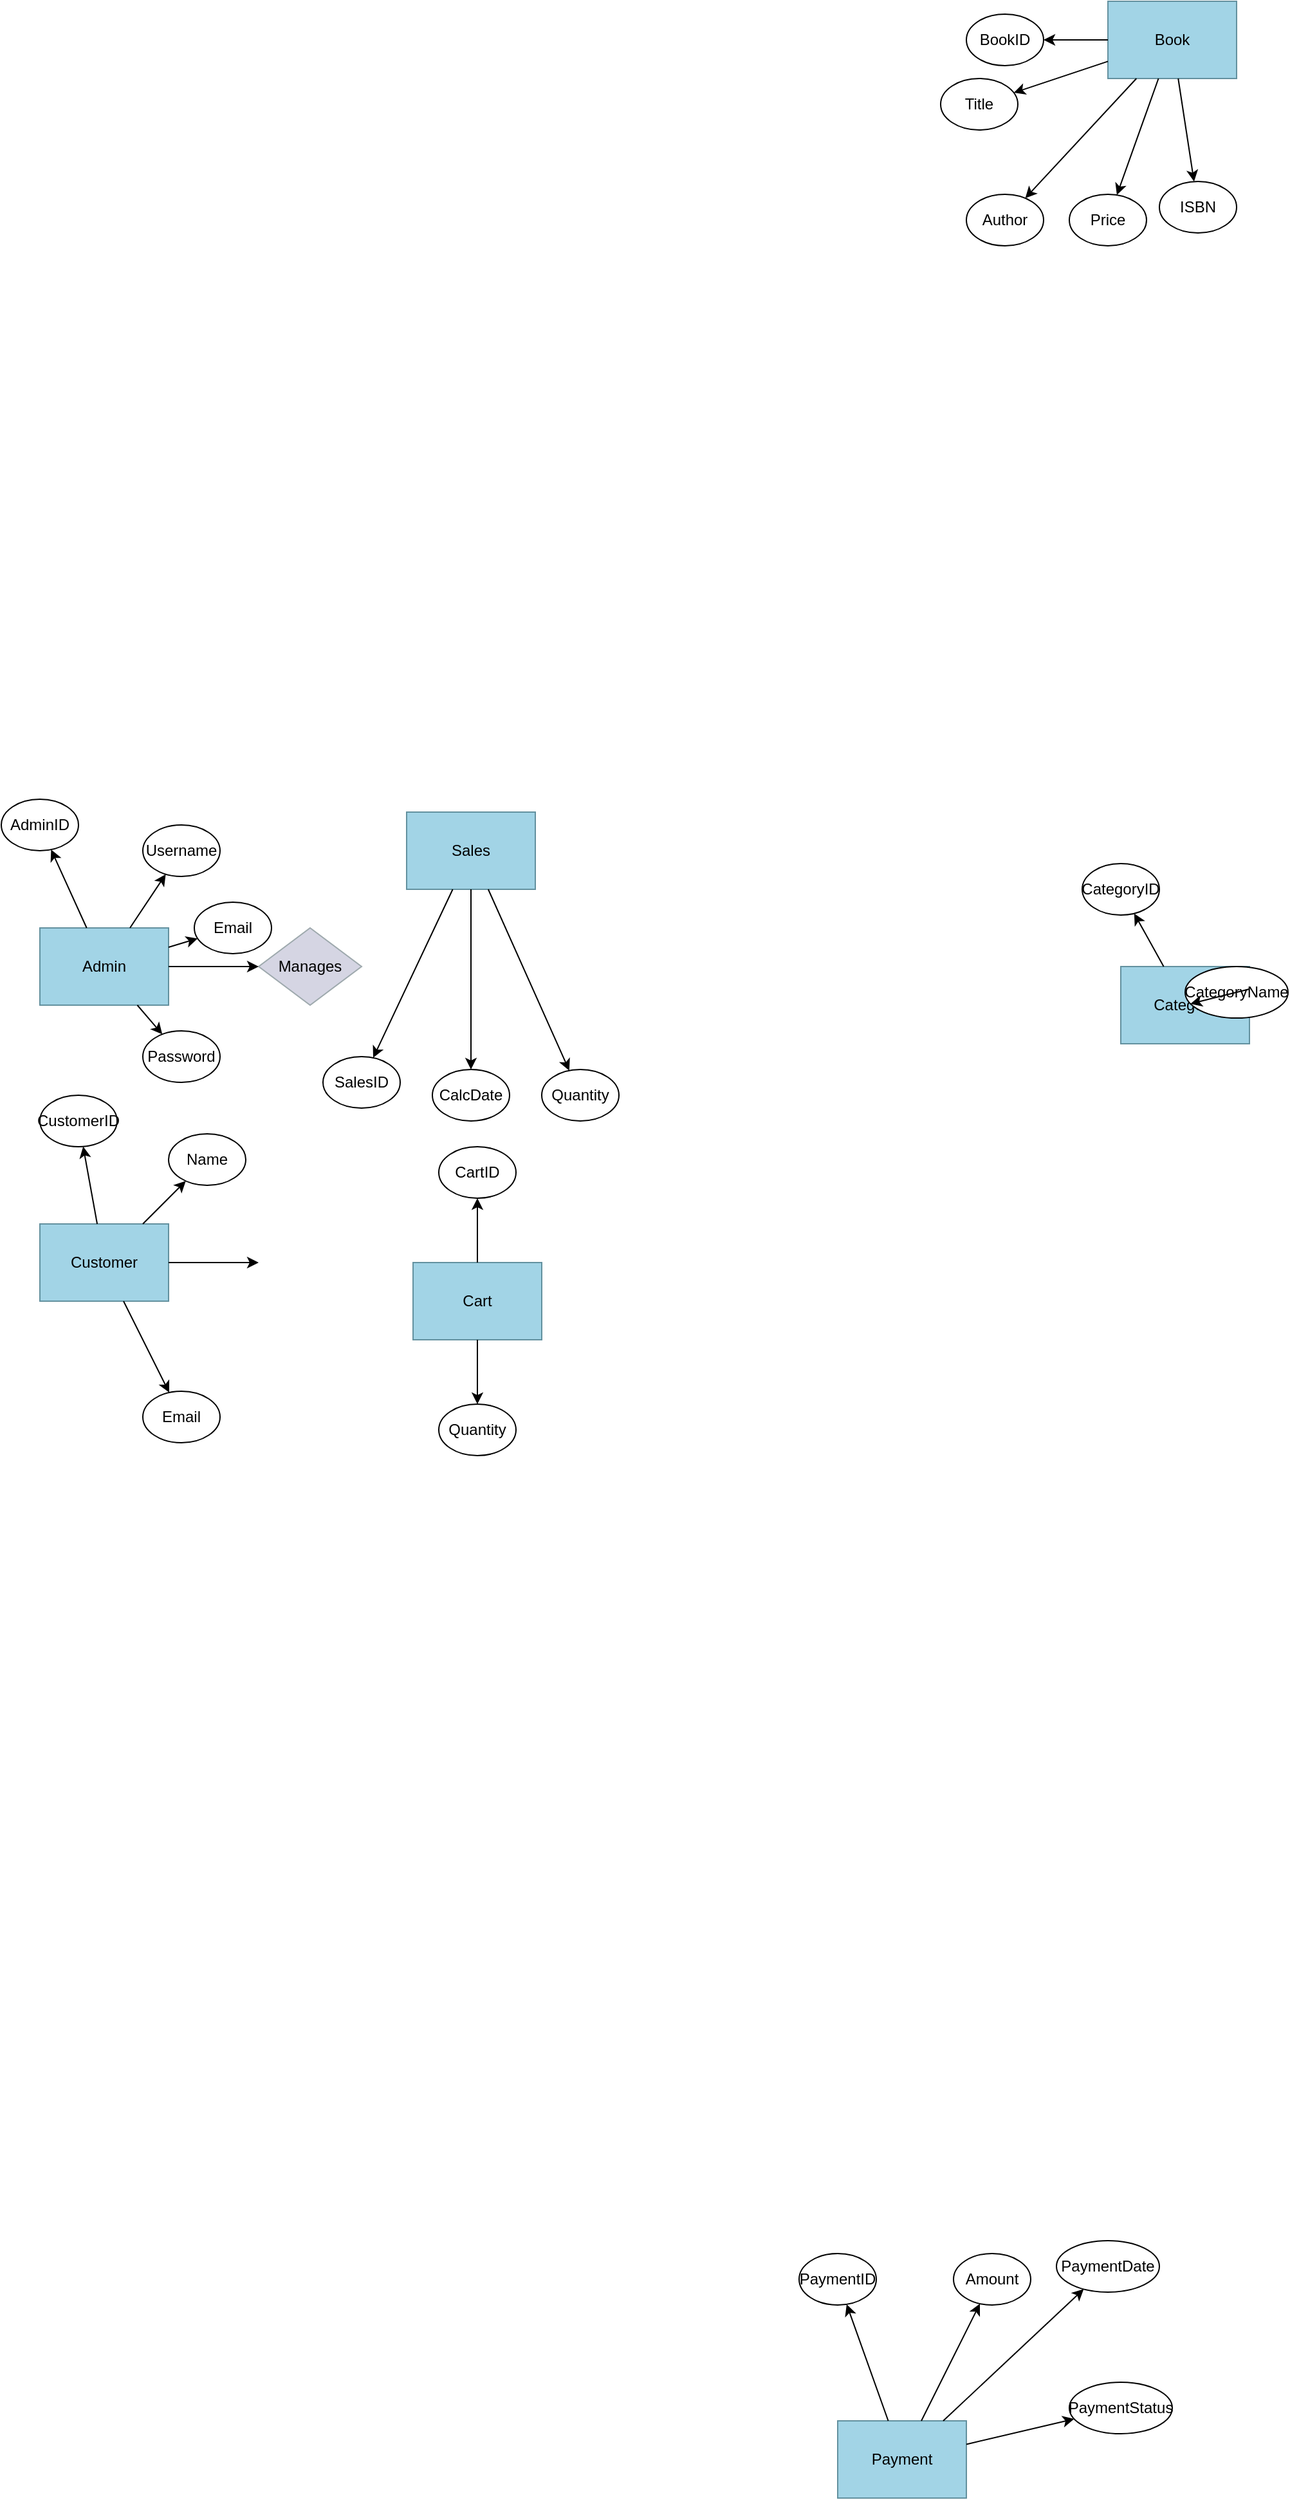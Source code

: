 <mxfile version="26.0.3">
  <diagram name="Page-1" id="2v3cK4fD7Jv4Vw0qW9uX">
    <mxGraphModel dx="1181" dy="1546" grid="1" gridSize="10" guides="1" tooltips="1" connect="1" arrows="1" fold="1" page="0" pageScale="1" pageWidth="850" pageHeight="1100" math="0" shadow="0">
      <root>
        <mxCell id="0" />
        <mxCell id="1" parent="0" />
        <mxCell id="Admin" value="Admin" style="rounded=0;whiteSpace=wrap;html=1;fillColor=#a2d4e6;strokeColor=#63919f;" parent="1" vertex="1">
          <mxGeometry x="60" y="170" width="100" height="60" as="geometry" />
        </mxCell>
        <mxCell id="AdminID" value="AdminID" style="ellipse;whiteSpace=wrap;html=1;" parent="1" vertex="1">
          <mxGeometry x="30" y="70" width="60" height="40" as="geometry" />
        </mxCell>
        <mxCell id="Admin_to_AdminID" parent="1" source="Admin" target="AdminID" edge="1">
          <mxGeometry relative="1" as="geometry" />
        </mxCell>
        <mxCell id="AdminUsername" value="Username" style="ellipse;whiteSpace=wrap;html=1;" parent="1" vertex="1">
          <mxGeometry x="140" y="90" width="60" height="40" as="geometry" />
        </mxCell>
        <mxCell id="Admin_to_AdminUsername" parent="1" source="Admin" target="AdminUsername" edge="1">
          <mxGeometry relative="1" as="geometry" />
        </mxCell>
        <mxCell id="AdminEmail" value="Email" style="ellipse;whiteSpace=wrap;html=1;" parent="1" vertex="1">
          <mxGeometry x="180" y="150" width="60" height="40" as="geometry" />
        </mxCell>
        <mxCell id="Admin_to_AdminEmail" parent="1" source="Admin" target="AdminEmail" edge="1">
          <mxGeometry relative="1" as="geometry" />
        </mxCell>
        <mxCell id="AdminPassword" value="Password" style="ellipse;whiteSpace=wrap;html=1;" parent="1" vertex="1">
          <mxGeometry x="140" y="250" width="60" height="40" as="geometry" />
        </mxCell>
        <mxCell id="Admin_to_AdminPassword" parent="1" source="Admin" target="AdminPassword" edge="1">
          <mxGeometry relative="1" as="geometry" />
        </mxCell>
        <mxCell id="Manages" value="Manages" style="rhombus;whiteSpace=wrap;html=1;fillColor=#d5d5e3;strokeColor=#9ea9ad;" parent="1" vertex="1">
          <mxGeometry x="230" y="170" width="80" height="60" as="geometry" />
        </mxCell>
        <mxCell id="Admin_to_Manages" parent="1" source="Admin" target="Manages" edge="1">
          <mxGeometry x="0.372" relative="1" as="geometry">
            <mxPoint x="161" y="200" as="sourcePoint" />
            <mxPoint x="200" y="200" as="targetPoint" />
            <Array as="points">
              <mxPoint x="210" y="200" />
            </Array>
            <mxPoint as="offset" />
          </mxGeometry>
        </mxCell>
        <mxCell id="Sales" value="Sales" style="rounded=0;whiteSpace=wrap;html=1;fillColor=#a2d4e6;strokeColor=#63919f;" parent="1" vertex="1">
          <mxGeometry x="345" y="80" width="100" height="60" as="geometry" />
        </mxCell>
        <mxCell id="SalesID" value="SalesID" style="ellipse;whiteSpace=wrap;html=1;" parent="1" vertex="1">
          <mxGeometry x="280" y="270" width="60" height="40" as="geometry" />
        </mxCell>
        <mxCell id="Sales_to_SalesID" parent="1" source="Sales" target="SalesID" edge="1">
          <mxGeometry relative="1" as="geometry" />
        </mxCell>
        <mxCell id="SalesQuantity" value="Quantity" style="ellipse;whiteSpace=wrap;html=1;" parent="1" vertex="1">
          <mxGeometry x="450" y="280" width="60" height="40" as="geometry" />
        </mxCell>
        <mxCell id="Sales_to_SalesQuantity" parent="1" source="Sales" target="SalesQuantity" edge="1">
          <mxGeometry relative="1" as="geometry" />
        </mxCell>
        <mxCell id="CalcDate" value="CalcDate" style="ellipse;whiteSpace=wrap;html=1;" parent="1" vertex="1">
          <mxGeometry x="365" y="280" width="60" height="40" as="geometry" />
        </mxCell>
        <mxCell id="Sales_to_CalcDate" parent="1" source="Sales" target="CalcDate" edge="1">
          <mxGeometry relative="1" as="geometry" />
        </mxCell>
        <mxCell id="Category" value="Category" style="rounded=0;whiteSpace=wrap;html=1;fillColor=#a2d4e6;strokeColor=#63919f;" parent="1" vertex="1">
          <mxGeometry x="900" y="200" width="100" height="60" as="geometry" />
        </mxCell>
        <mxCell id="CategoryID" value="CategoryID" style="ellipse;whiteSpace=wrap;html=1;" parent="1" vertex="1">
          <mxGeometry x="870" y="120" width="60" height="40" as="geometry" />
        </mxCell>
        <mxCell id="Category_to_CategoryID" parent="1" source="Category" target="CategoryID" edge="1">
          <mxGeometry relative="1" as="geometry" />
        </mxCell>
        <mxCell id="CategoryName" value="CategoryName" style="ellipse;whiteSpace=wrap;html=1;" parent="1" vertex="1">
          <mxGeometry x="950" y="200" width="80" height="40" as="geometry" />
        </mxCell>
        <mxCell id="Category_to_CategoryName" parent="1" source="Category" target="CategoryName" edge="1">
          <mxGeometry relative="1" as="geometry" />
        </mxCell>
        <mxCell id="Customer" value="Customer" style="rounded=0;whiteSpace=wrap;html=1;fillColor=#a2d4e6;strokeColor=#63919f;" parent="1" vertex="1">
          <mxGeometry x="60" y="400" width="100" height="60" as="geometry" />
        </mxCell>
        <mxCell id="CustomerID" value="CustomerID" style="ellipse;whiteSpace=wrap;html=1;" parent="1" vertex="1">
          <mxGeometry x="60" y="300" width="60" height="40" as="geometry" />
        </mxCell>
        <mxCell id="Customer_to_CustomerID" parent="1" source="Customer" target="CustomerID" edge="1">
          <mxGeometry relative="1" as="geometry" />
        </mxCell>
        <mxCell id="CustomerName" value="Name" style="ellipse;whiteSpace=wrap;html=1;" parent="1" vertex="1">
          <mxGeometry x="160" y="330" width="60" height="40" as="geometry" />
        </mxCell>
        <mxCell id="Customer_to_CustomerName" parent="1" source="Customer" target="CustomerName" edge="1">
          <mxGeometry relative="1" as="geometry" />
        </mxCell>
        <mxCell id="CustomerEmail" value="Email" style="ellipse;whiteSpace=wrap;html=1;" parent="1" vertex="1">
          <mxGeometry x="140" y="530" width="60" height="40" as="geometry" />
        </mxCell>
        <mxCell id="Customer_to_CustomerEmail" parent="1" source="Customer" target="CustomerEmail" edge="1">
          <mxGeometry relative="1" as="geometry" />
        </mxCell>
        <mxCell id="Customer_to_Has" parent="1" source="Customer" edge="1">
          <mxGeometry relative="1" as="geometry">
            <mxPoint x="230" y="430" as="targetPoint" />
          </mxGeometry>
        </mxCell>
        <mxCell id="Cart" value="Cart" style="rounded=0;whiteSpace=wrap;html=1;fillColor=#a2d4e6;strokeColor=#63919f;" parent="1" vertex="1">
          <mxGeometry x="350" y="430" width="100" height="60" as="geometry" />
        </mxCell>
        <mxCell id="CartID" value="CartID" style="ellipse;whiteSpace=wrap;html=1;" parent="1" vertex="1">
          <mxGeometry x="370" y="340" width="60" height="40" as="geometry" />
        </mxCell>
        <mxCell id="Cart_to_CartID" parent="1" source="Cart" target="CartID" edge="1">
          <mxGeometry relative="1" as="geometry" />
        </mxCell>
        <mxCell id="CartQuantity" value="Quantity" style="ellipse;whiteSpace=wrap;html=1;" parent="1" vertex="1">
          <mxGeometry x="370" y="540" width="60" height="40" as="geometry" />
        </mxCell>
        <mxCell id="Cart_to_CartQuantity" parent="1" source="Cart" target="CartQuantity" edge="1">
          <mxGeometry relative="1" as="geometry" />
        </mxCell>
        <mxCell id="5gofg_rC1kgmEp9FKNQV-17" value="Book" style="rounded=0;whiteSpace=wrap;html=1;fillColor=#a2d4e6;strokeColor=#63919f;" vertex="1" parent="1">
          <mxGeometry x="890" y="-550" width="100" height="60" as="geometry" />
        </mxCell>
        <mxCell id="5gofg_rC1kgmEp9FKNQV-18" value="BookID" style="ellipse;whiteSpace=wrap;html=1;" vertex="1" parent="1">
          <mxGeometry x="780" y="-540" width="60" height="40" as="geometry" />
        </mxCell>
        <mxCell id="5gofg_rC1kgmEp9FKNQV-19" edge="1" parent="1" source="5gofg_rC1kgmEp9FKNQV-17" target="5gofg_rC1kgmEp9FKNQV-18">
          <mxGeometry relative="1" as="geometry" />
        </mxCell>
        <mxCell id="5gofg_rC1kgmEp9FKNQV-20" value="Title" style="ellipse;whiteSpace=wrap;html=1;" vertex="1" parent="1">
          <mxGeometry x="760" y="-490" width="60" height="40" as="geometry" />
        </mxCell>
        <mxCell id="5gofg_rC1kgmEp9FKNQV-21" edge="1" parent="1" source="5gofg_rC1kgmEp9FKNQV-17" target="5gofg_rC1kgmEp9FKNQV-20">
          <mxGeometry relative="1" as="geometry" />
        </mxCell>
        <mxCell id="5gofg_rC1kgmEp9FKNQV-22" value="ISBN" style="ellipse;whiteSpace=wrap;html=1;" vertex="1" parent="1">
          <mxGeometry x="930" y="-410" width="60" height="40" as="geometry" />
        </mxCell>
        <mxCell id="5gofg_rC1kgmEp9FKNQV-23" edge="1" parent="1" source="5gofg_rC1kgmEp9FKNQV-17" target="5gofg_rC1kgmEp9FKNQV-22">
          <mxGeometry relative="1" as="geometry" />
        </mxCell>
        <mxCell id="5gofg_rC1kgmEp9FKNQV-24" value="Price" style="ellipse;whiteSpace=wrap;html=1;" vertex="1" parent="1">
          <mxGeometry x="860" y="-400" width="60" height="40" as="geometry" />
        </mxCell>
        <mxCell id="5gofg_rC1kgmEp9FKNQV-25" edge="1" parent="1" source="5gofg_rC1kgmEp9FKNQV-17" target="5gofg_rC1kgmEp9FKNQV-24">
          <mxGeometry relative="1" as="geometry" />
        </mxCell>
        <mxCell id="5gofg_rC1kgmEp9FKNQV-26" value="Author" style="ellipse;whiteSpace=wrap;html=1;" vertex="1" parent="1">
          <mxGeometry x="780" y="-400" width="60" height="40" as="geometry" />
        </mxCell>
        <mxCell id="5gofg_rC1kgmEp9FKNQV-27" edge="1" parent="1" source="5gofg_rC1kgmEp9FKNQV-17" target="5gofg_rC1kgmEp9FKNQV-26">
          <mxGeometry relative="1" as="geometry" />
        </mxCell>
        <mxCell id="5gofg_rC1kgmEp9FKNQV-28" value="Payment" style="rounded=0;whiteSpace=wrap;html=1;fillColor=#a2d4e6;strokeColor=#63919f;" vertex="1" parent="1">
          <mxGeometry x="680" y="1330" width="100" height="60" as="geometry" />
        </mxCell>
        <mxCell id="5gofg_rC1kgmEp9FKNQV-29" value="PaymentID" style="ellipse;whiteSpace=wrap;html=1;" vertex="1" parent="1">
          <mxGeometry x="650" y="1200" width="60" height="40" as="geometry" />
        </mxCell>
        <mxCell id="5gofg_rC1kgmEp9FKNQV-30" edge="1" parent="1" source="5gofg_rC1kgmEp9FKNQV-28" target="5gofg_rC1kgmEp9FKNQV-29">
          <mxGeometry relative="1" as="geometry" />
        </mxCell>
        <mxCell id="5gofg_rC1kgmEp9FKNQV-31" value="Amount" style="ellipse;whiteSpace=wrap;html=1;" vertex="1" parent="1">
          <mxGeometry x="770" y="1200" width="60" height="40" as="geometry" />
        </mxCell>
        <mxCell id="5gofg_rC1kgmEp9FKNQV-32" edge="1" parent="1" source="5gofg_rC1kgmEp9FKNQV-28" target="5gofg_rC1kgmEp9FKNQV-31">
          <mxGeometry relative="1" as="geometry" />
        </mxCell>
        <mxCell id="5gofg_rC1kgmEp9FKNQV-33" value="PaymentDate" style="ellipse;whiteSpace=wrap;html=1;" vertex="1" parent="1">
          <mxGeometry x="850" y="1190" width="80" height="40" as="geometry" />
        </mxCell>
        <mxCell id="5gofg_rC1kgmEp9FKNQV-34" edge="1" parent="1" source="5gofg_rC1kgmEp9FKNQV-28" target="5gofg_rC1kgmEp9FKNQV-33">
          <mxGeometry relative="1" as="geometry" />
        </mxCell>
        <mxCell id="5gofg_rC1kgmEp9FKNQV-35" value="PaymentStatus" style="ellipse;whiteSpace=wrap;html=1;" vertex="1" parent="1">
          <mxGeometry x="860" y="1300" width="80" height="40" as="geometry" />
        </mxCell>
        <mxCell id="5gofg_rC1kgmEp9FKNQV-36" edge="1" parent="1" source="5gofg_rC1kgmEp9FKNQV-28" target="5gofg_rC1kgmEp9FKNQV-35">
          <mxGeometry relative="1" as="geometry" />
        </mxCell>
      </root>
    </mxGraphModel>
  </diagram>
</mxfile>
